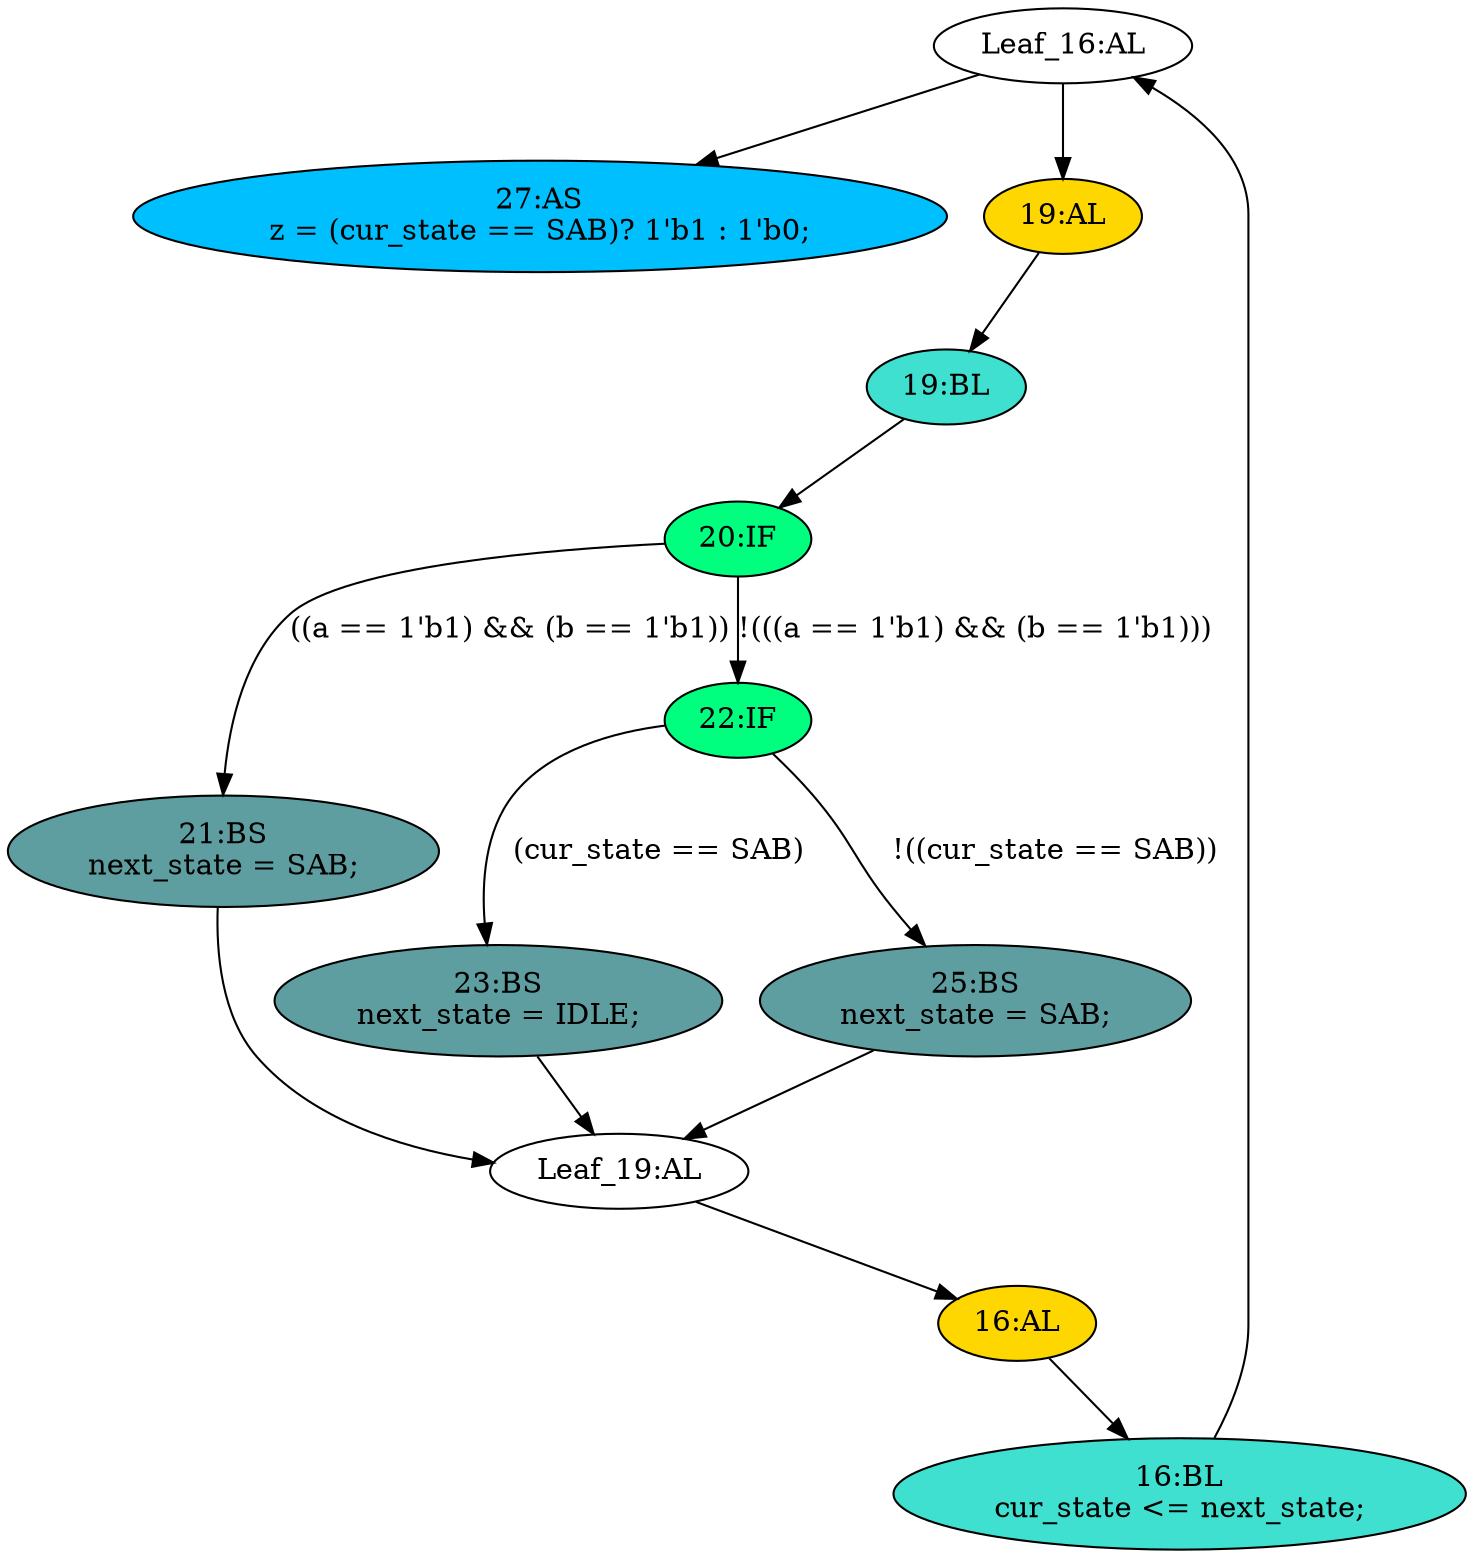 strict digraph "compose( ,  )" {
	node [label="\N"];
	"27:AS"	[ast="<pyverilog.vparser.ast.Assign object at 0x7fd7d3720a50>",
		def_var="['z']",
		fillcolor=deepskyblue,
		label="27:AS
z = (cur_state == SAB)? 1'b1 : 1'b0;",
		statements="[]",
		style=filled,
		typ=Assign,
		use_var="['cur_state']"];
	"Leaf_16:AL"	[def_var="['cur_state']",
		label="Leaf_16:AL"];
	"Leaf_16:AL" -> "27:AS";
	"19:AL"	[ast="<pyverilog.vparser.ast.Always object at 0x7fd7d36b1550>",
		clk_sens=False,
		fillcolor=gold,
		label="19:AL",
		sens="['a', 'b']",
		statements="[]",
		style=filled,
		typ=Always,
		use_var="['a', 'cur_state', 'b', 'SAB']"];
	"Leaf_16:AL" -> "19:AL";
	"21:BS"	[ast="<pyverilog.vparser.ast.BlockingSubstitution object at 0x7fd7d36a6750>",
		fillcolor=cadetblue,
		label="21:BS
next_state = SAB;",
		statements="[<pyverilog.vparser.ast.BlockingSubstitution object at 0x7fd7d36a6750>]",
		style=filled,
		typ=BlockingSubstitution];
	"Leaf_19:AL"	[def_var="['next_state']",
		label="Leaf_19:AL"];
	"21:BS" -> "Leaf_19:AL"	[cond="[]",
		lineno=None];
	"23:BS"	[ast="<pyverilog.vparser.ast.BlockingSubstitution object at 0x7fd7d3ac1610>",
		fillcolor=cadetblue,
		label="23:BS
next_state = IDLE;",
		statements="[<pyverilog.vparser.ast.BlockingSubstitution object at 0x7fd7d3ac1610>]",
		style=filled,
		typ=BlockingSubstitution];
	"23:BS" -> "Leaf_19:AL"	[cond="[]",
		lineno=None];
	"22:IF"	[ast="<pyverilog.vparser.ast.IfStatement object at 0x7fd7d36a6550>",
		fillcolor=springgreen,
		label="22:IF",
		statements="[]",
		style=filled,
		typ=IfStatement];
	"22:IF" -> "23:BS"	[cond="['cur_state', 'SAB']",
		label="(cur_state == SAB)",
		lineno=22];
	"25:BS"	[ast="<pyverilog.vparser.ast.BlockingSubstitution object at 0x7fd7d37207d0>",
		fillcolor=cadetblue,
		label="25:BS
next_state = SAB;",
		statements="[<pyverilog.vparser.ast.BlockingSubstitution object at 0x7fd7d37207d0>]",
		style=filled,
		typ=BlockingSubstitution];
	"22:IF" -> "25:BS"	[cond="['cur_state', 'SAB']",
		label="!((cur_state == SAB))",
		lineno=22];
	"19:BL"	[ast="<pyverilog.vparser.ast.Block object at 0x7fd7d36b1390>",
		fillcolor=turquoise,
		label="19:BL",
		statements="[]",
		style=filled,
		typ=Block];
	"20:IF"	[ast="<pyverilog.vparser.ast.IfStatement object at 0x7fd7d36a6e90>",
		fillcolor=springgreen,
		label="20:IF",
		statements="[]",
		style=filled,
		typ=IfStatement];
	"19:BL" -> "20:IF"	[cond="[]",
		lineno=None];
	"25:BS" -> "Leaf_19:AL"	[cond="[]",
		lineno=None];
	"19:AL" -> "19:BL"	[cond="[]",
		lineno=None];
	"20:IF" -> "21:BS"	[cond="['a', 'b']",
		label="((a == 1'b1) && (b == 1'b1))",
		lineno=20];
	"20:IF" -> "22:IF"	[cond="['a', 'b']",
		label="!(((a == 1'b1) && (b == 1'b1)))",
		lineno=20];
	"16:AL"	[ast="<pyverilog.vparser.ast.Always object at 0x7fd7d36a34d0>",
		clk_sens=False,
		fillcolor=gold,
		label="16:AL",
		sens="['next_state']",
		statements="[]",
		style=filled,
		typ=Always,
		use_var="['next_state']"];
	"16:BL"	[ast="<pyverilog.vparser.ast.Block object at 0x7fd7d36a3d10>",
		fillcolor=turquoise,
		label="16:BL
cur_state <= next_state;",
		statements="[<pyverilog.vparser.ast.NonblockingSubstitution object at 0x7fd7d36a3210>]",
		style=filled,
		typ=Block];
	"16:AL" -> "16:BL"	[cond="[]",
		lineno=None];
	"Leaf_19:AL" -> "16:AL";
	"16:BL" -> "Leaf_16:AL"	[cond="[]",
		lineno=None];
}
